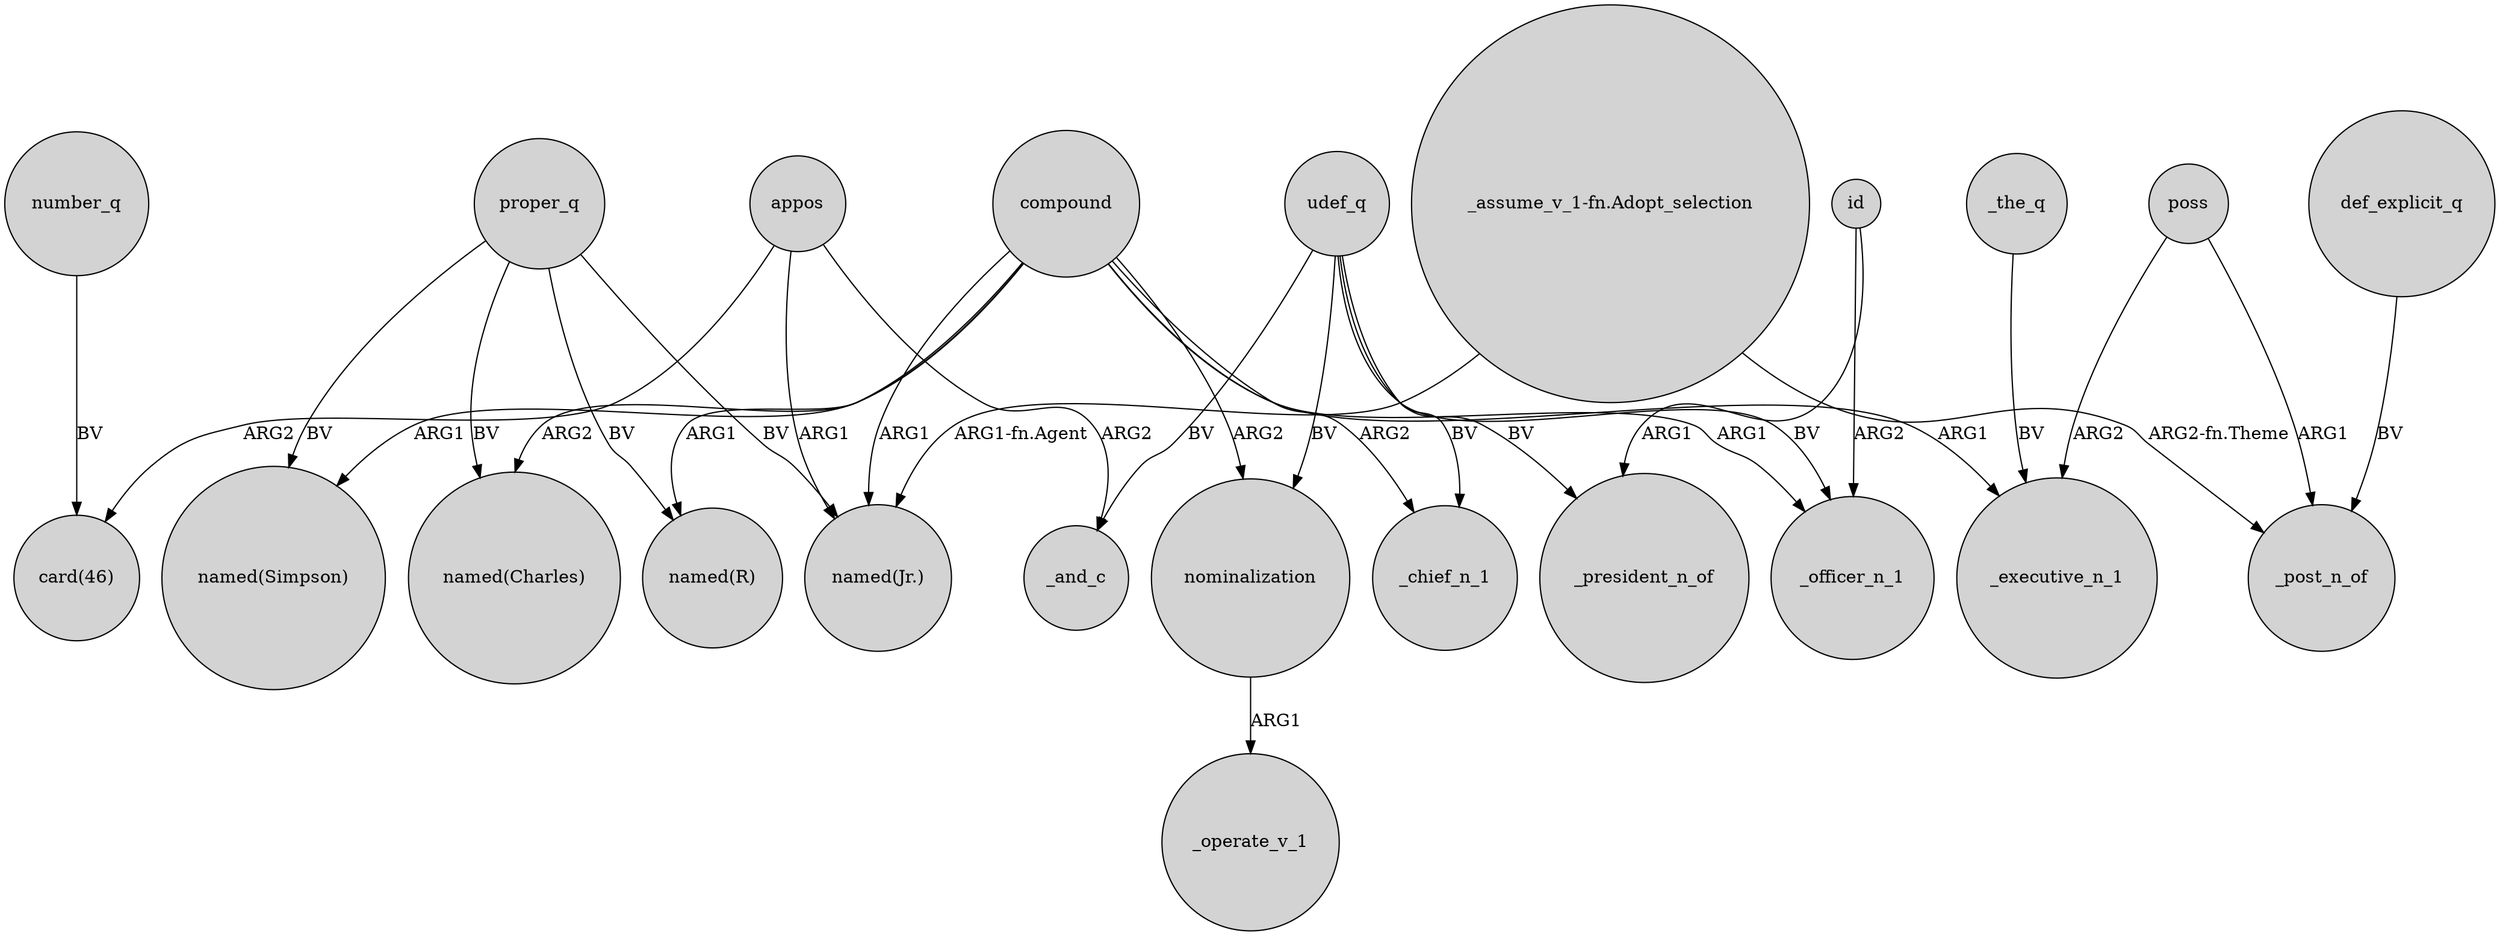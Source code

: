 digraph {
	node [shape=circle style=filled]
	appos -> "named(Jr.)" [label=ARG1]
	nominalization -> _operate_v_1 [label=ARG1]
	proper_q -> "named(Simpson)" [label=BV]
	number_q -> "card(46)" [label=BV]
	_the_q -> _executive_n_1 [label=BV]
	appos -> "card(46)" [label=ARG2]
	id -> _president_n_of [label=ARG1]
	compound -> _executive_n_1 [label=ARG1]
	compound -> "named(R)" [label=ARG1]
	compound -> "named(Jr.)" [label=ARG1]
	"_assume_v_1-fn.Adopt_selection" -> "named(Jr.)" [label="ARG1-fn.Agent"]
	compound -> nominalization [label=ARG2]
	poss -> _post_n_of [label=ARG1]
	compound -> _chief_n_1 [label=ARG2]
	compound -> _officer_n_1 [label=ARG1]
	proper_q -> "named(Jr.)" [label=BV]
	appos -> _and_c [label=ARG2]
	udef_q -> _president_n_of [label=BV]
	id -> _officer_n_1 [label=ARG2]
	udef_q -> _chief_n_1 [label=BV]
	udef_q -> _officer_n_1 [label=BV]
	poss -> _executive_n_1 [label=ARG2]
	udef_q -> nominalization [label=BV]
	proper_q -> "named(Charles)" [label=BV]
	"_assume_v_1-fn.Adopt_selection" -> _post_n_of [label="ARG2-fn.Theme"]
	proper_q -> "named(R)" [label=BV]
	def_explicit_q -> _post_n_of [label=BV]
	compound -> "named(Charles)" [label=ARG2]
	udef_q -> _and_c [label=BV]
	compound -> "named(Simpson)" [label=ARG1]
}
